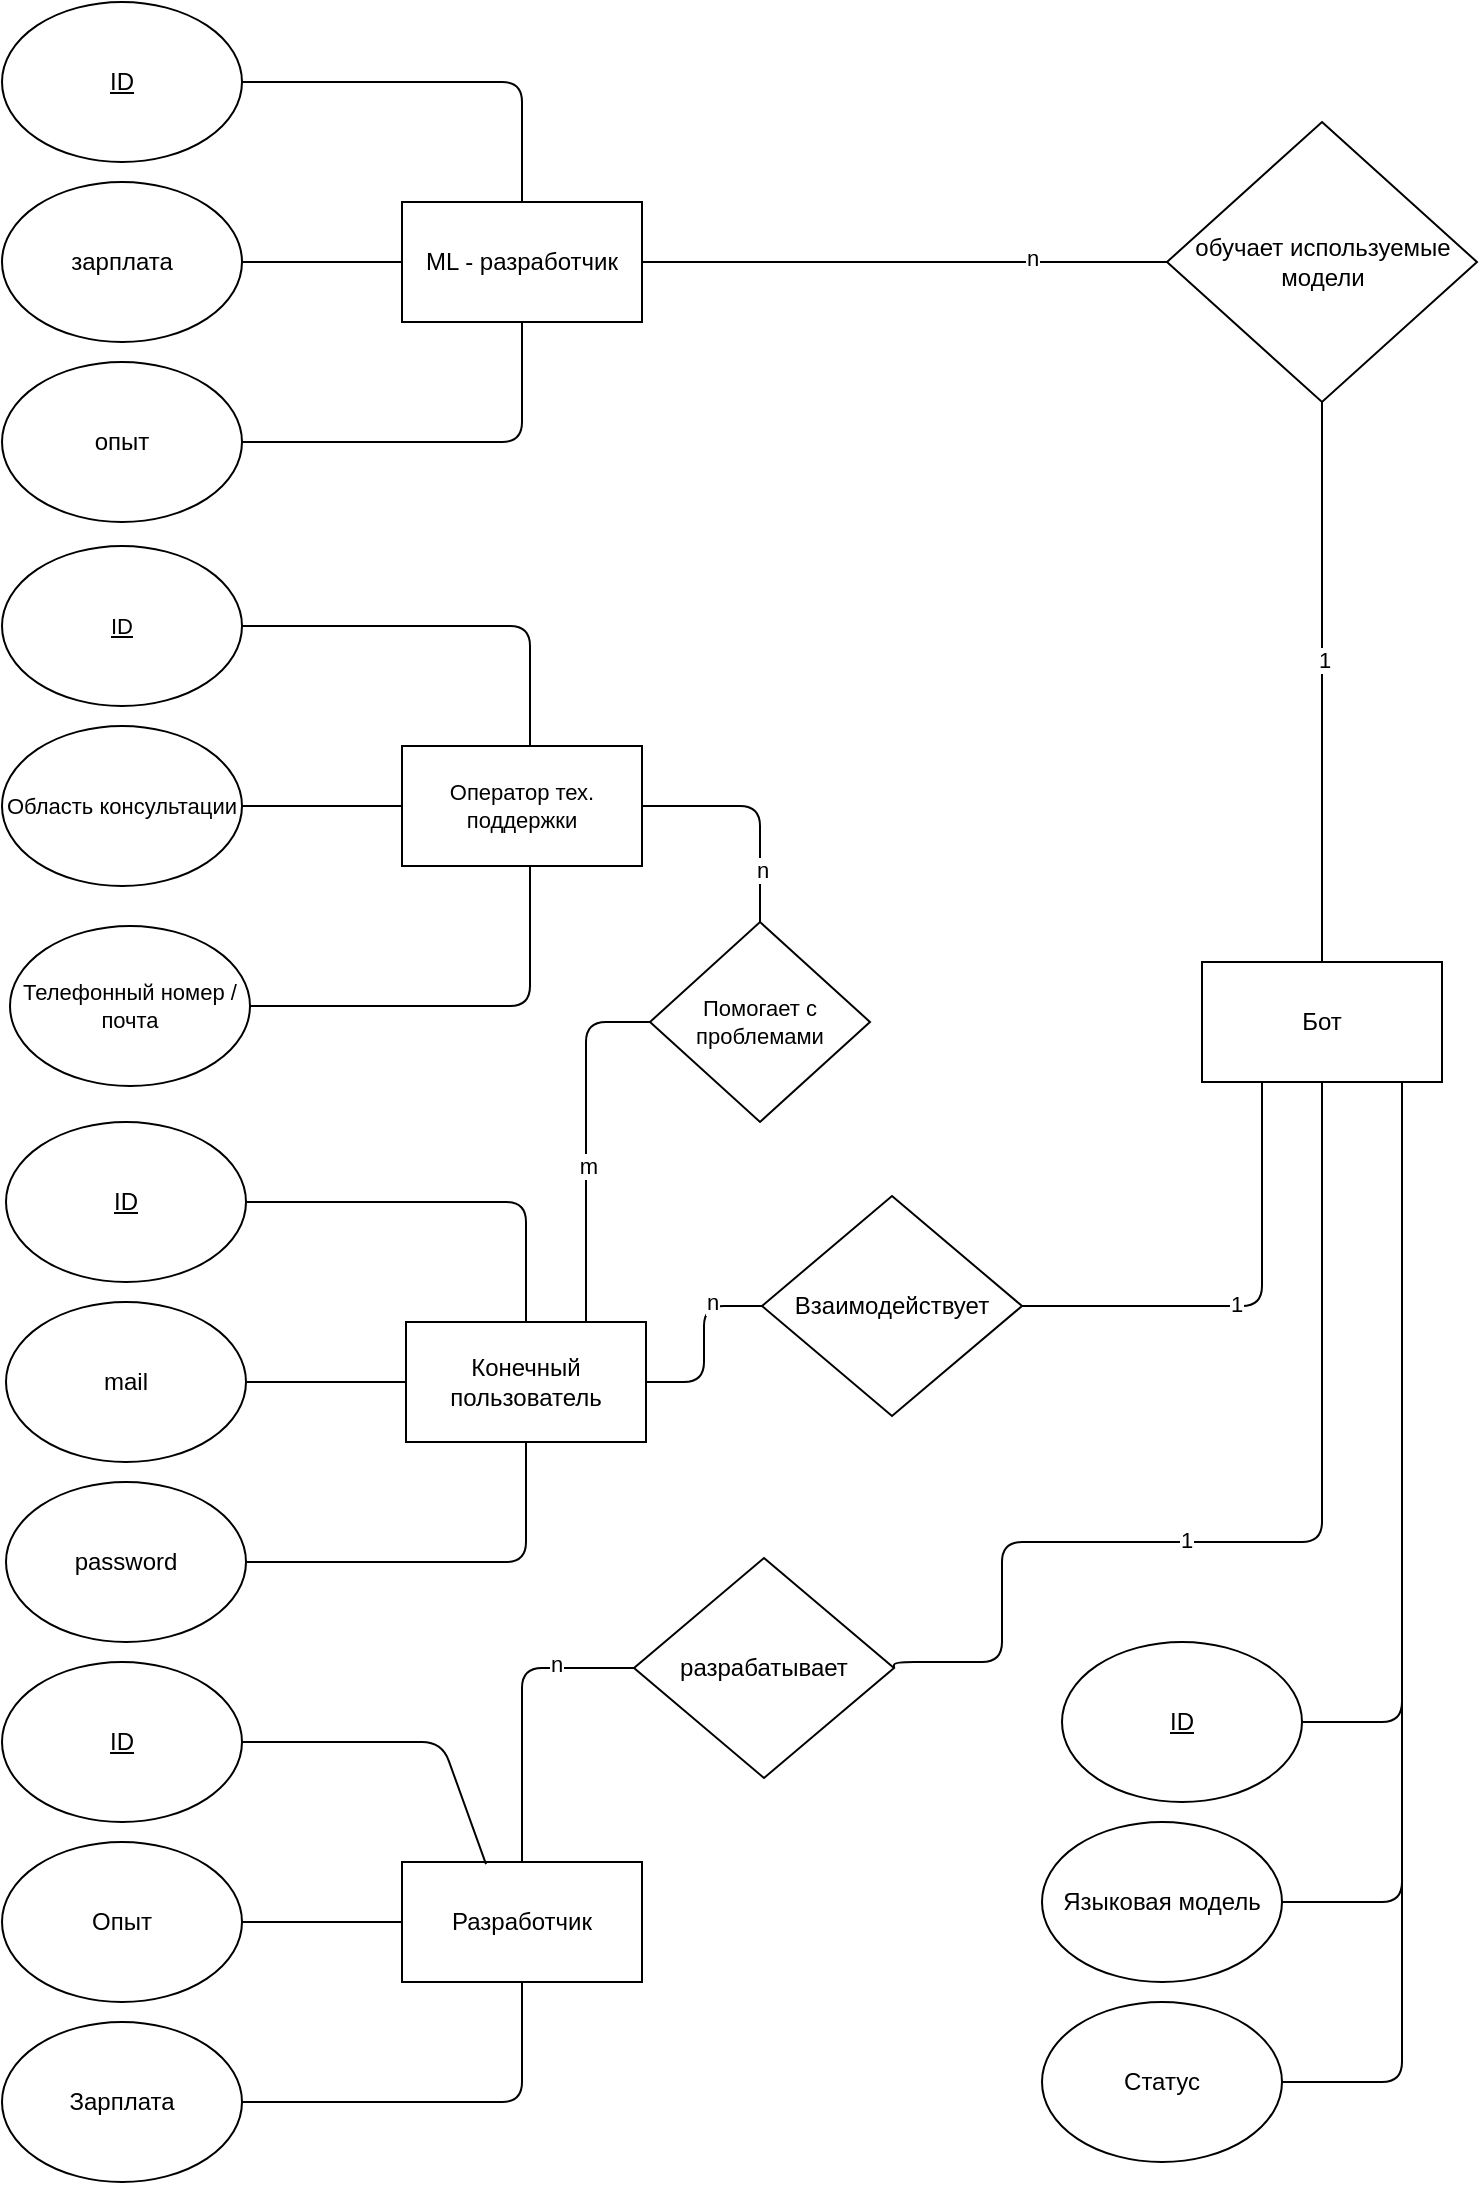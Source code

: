 <mxfile version="27.0.2">
  <diagram name="Страница — 1" id="BObtyVJlGN83evyDPj75">
    <mxGraphModel dx="1234" dy="916" grid="1" gridSize="10" guides="1" tooltips="1" connect="1" arrows="1" fold="1" page="1" pageScale="1" pageWidth="827" pageHeight="1169" math="0" shadow="0">
      <root>
        <mxCell id="0" />
        <mxCell id="1" parent="0" />
        <mxCell id="3iGg0btuq_YMwodRidnw-1" value="&lt;u&gt;ID&lt;/u&gt;" style="ellipse;whiteSpace=wrap;html=1;" vertex="1" parent="1">
          <mxGeometry x="62" y="590" width="120" height="80" as="geometry" />
        </mxCell>
        <mxCell id="3iGg0btuq_YMwodRidnw-2" value="password" style="ellipse;whiteSpace=wrap;html=1;" vertex="1" parent="1">
          <mxGeometry x="62" y="770" width="120" height="80" as="geometry" />
        </mxCell>
        <mxCell id="3iGg0btuq_YMwodRidnw-3" value="mail" style="ellipse;whiteSpace=wrap;html=1;" vertex="1" parent="1">
          <mxGeometry x="62" y="680" width="120" height="80" as="geometry" />
        </mxCell>
        <mxCell id="3iGg0btuq_YMwodRidnw-7" style="edgeStyle=orthogonalEdgeStyle;rounded=1;orthogonalLoop=1;jettySize=auto;html=1;entryX=1;entryY=0.5;entryDx=0;entryDy=0;curved=0;endArrow=none;startFill=0;" edge="1" parent="1" source="3iGg0btuq_YMwodRidnw-4" target="3iGg0btuq_YMwodRidnw-3">
          <mxGeometry relative="1" as="geometry" />
        </mxCell>
        <mxCell id="3iGg0btuq_YMwodRidnw-9" style="edgeStyle=orthogonalEdgeStyle;rounded=1;orthogonalLoop=1;jettySize=auto;html=1;exitX=0.5;exitY=1;exitDx=0;exitDy=0;entryX=1;entryY=0.5;entryDx=0;entryDy=0;curved=0;endArrow=none;startFill=0;" edge="1" parent="1" source="3iGg0btuq_YMwodRidnw-4" target="3iGg0btuq_YMwodRidnw-2">
          <mxGeometry relative="1" as="geometry" />
        </mxCell>
        <mxCell id="3iGg0btuq_YMwodRidnw-11" style="edgeStyle=orthogonalEdgeStyle;rounded=1;orthogonalLoop=1;jettySize=auto;html=1;entryX=0;entryY=0.5;entryDx=0;entryDy=0;curved=0;endArrow=none;startFill=0;" edge="1" parent="1" source="3iGg0btuq_YMwodRidnw-4" target="3iGg0btuq_YMwodRidnw-10">
          <mxGeometry relative="1" as="geometry" />
        </mxCell>
        <mxCell id="3iGg0btuq_YMwodRidnw-12" value="n" style="edgeLabel;html=1;align=center;verticalAlign=middle;resizable=0;points=[];" vertex="1" connectable="0" parent="3iGg0btuq_YMwodRidnw-11">
          <mxGeometry x="0.481" y="2" relative="1" as="geometry">
            <mxPoint as="offset" />
          </mxGeometry>
        </mxCell>
        <mxCell id="3iGg0btuq_YMwodRidnw-4" value="Конечный пользователь" style="rounded=0;whiteSpace=wrap;html=1;" vertex="1" parent="1">
          <mxGeometry x="262" y="690" width="120" height="60" as="geometry" />
        </mxCell>
        <mxCell id="3iGg0btuq_YMwodRidnw-6" value="" style="endArrow=none;html=1;rounded=1;exitX=1;exitY=0.5;exitDx=0;exitDy=0;entryX=0.5;entryY=0;entryDx=0;entryDy=0;curved=0;" edge="1" parent="1" source="3iGg0btuq_YMwodRidnw-1" target="3iGg0btuq_YMwodRidnw-4">
          <mxGeometry width="50" height="50" relative="1" as="geometry">
            <mxPoint x="412" y="1040" as="sourcePoint" />
            <mxPoint x="462" y="990" as="targetPoint" />
            <Array as="points">
              <mxPoint x="322" y="630" />
            </Array>
          </mxGeometry>
        </mxCell>
        <mxCell id="3iGg0btuq_YMwodRidnw-14" style="edgeStyle=orthogonalEdgeStyle;rounded=1;orthogonalLoop=1;jettySize=auto;html=1;endArrow=none;startFill=0;entryX=0.25;entryY=1;entryDx=0;entryDy=0;curved=0;" edge="1" parent="1" source="3iGg0btuq_YMwodRidnw-10" target="3iGg0btuq_YMwodRidnw-13">
          <mxGeometry relative="1" as="geometry">
            <mxPoint x="660" y="640" as="targetPoint" />
          </mxGeometry>
        </mxCell>
        <mxCell id="3iGg0btuq_YMwodRidnw-15" value="1" style="edgeLabel;html=1;align=center;verticalAlign=middle;resizable=0;points=[];" vertex="1" connectable="0" parent="3iGg0btuq_YMwodRidnw-14">
          <mxGeometry x="-0.083" y="1" relative="1" as="geometry">
            <mxPoint as="offset" />
          </mxGeometry>
        </mxCell>
        <mxCell id="3iGg0btuq_YMwodRidnw-10" value="Взаимодействует" style="rhombus;whiteSpace=wrap;html=1;" vertex="1" parent="1">
          <mxGeometry x="440" y="627" width="130" height="110" as="geometry" />
        </mxCell>
        <mxCell id="3iGg0btuq_YMwodRidnw-20" style="edgeStyle=orthogonalEdgeStyle;rounded=1;orthogonalLoop=1;jettySize=auto;html=1;entryX=1;entryY=0.5;entryDx=0;entryDy=0;endArrow=none;startFill=0;curved=0;" edge="1" parent="1" source="3iGg0btuq_YMwodRidnw-13" target="3iGg0btuq_YMwodRidnw-16">
          <mxGeometry relative="1" as="geometry">
            <Array as="points">
              <mxPoint x="760" y="890" />
            </Array>
          </mxGeometry>
        </mxCell>
        <mxCell id="3iGg0btuq_YMwodRidnw-21" style="edgeStyle=orthogonalEdgeStyle;rounded=1;orthogonalLoop=1;jettySize=auto;html=1;entryX=1;entryY=0.5;entryDx=0;entryDy=0;endArrow=none;startFill=0;curved=0;" edge="1" parent="1" source="3iGg0btuq_YMwodRidnw-13" target="3iGg0btuq_YMwodRidnw-17">
          <mxGeometry relative="1" as="geometry">
            <Array as="points">
              <mxPoint x="760" y="980" />
            </Array>
          </mxGeometry>
        </mxCell>
        <mxCell id="3iGg0btuq_YMwodRidnw-22" style="edgeStyle=orthogonalEdgeStyle;shape=connector;curved=0;rounded=1;orthogonalLoop=1;jettySize=auto;html=1;entryX=1;entryY=0.5;entryDx=0;entryDy=0;strokeColor=default;align=center;verticalAlign=middle;fontFamily=Helvetica;fontSize=11;fontColor=default;labelBackgroundColor=default;startFill=0;endArrow=none;" edge="1" parent="1" source="3iGg0btuq_YMwodRidnw-13" target="3iGg0btuq_YMwodRidnw-18">
          <mxGeometry relative="1" as="geometry">
            <Array as="points">
              <mxPoint x="760" y="1070" />
            </Array>
          </mxGeometry>
        </mxCell>
        <mxCell id="3iGg0btuq_YMwodRidnw-13" value="Бот" style="rounded=0;whiteSpace=wrap;html=1;" vertex="1" parent="1">
          <mxGeometry x="660" y="510" width="120" height="60" as="geometry" />
        </mxCell>
        <mxCell id="3iGg0btuq_YMwodRidnw-16" value="&lt;u&gt;ID&lt;/u&gt;" style="ellipse;whiteSpace=wrap;html=1;" vertex="1" parent="1">
          <mxGeometry x="590" y="850" width="120" height="80" as="geometry" />
        </mxCell>
        <mxCell id="3iGg0btuq_YMwodRidnw-17" value="Языковая модель" style="ellipse;whiteSpace=wrap;html=1;" vertex="1" parent="1">
          <mxGeometry x="580" y="940" width="120" height="80" as="geometry" />
        </mxCell>
        <mxCell id="3iGg0btuq_YMwodRidnw-18" value="Статус" style="ellipse;whiteSpace=wrap;html=1;" vertex="1" parent="1">
          <mxGeometry x="580" y="1030" width="120" height="80" as="geometry" />
        </mxCell>
        <mxCell id="3iGg0btuq_YMwodRidnw-23" value="&lt;u&gt;ID&lt;/u&gt;" style="ellipse;whiteSpace=wrap;html=1;" vertex="1" parent="1">
          <mxGeometry x="60" y="860" width="120" height="80" as="geometry" />
        </mxCell>
        <mxCell id="3iGg0btuq_YMwodRidnw-24" value="Зарплата" style="ellipse;whiteSpace=wrap;html=1;" vertex="1" parent="1">
          <mxGeometry x="60" y="1040" width="120" height="80" as="geometry" />
        </mxCell>
        <mxCell id="3iGg0btuq_YMwodRidnw-25" value="Опыт" style="ellipse;whiteSpace=wrap;html=1;" vertex="1" parent="1">
          <mxGeometry x="60" y="950" width="120" height="80" as="geometry" />
        </mxCell>
        <mxCell id="3iGg0btuq_YMwodRidnw-26" style="edgeStyle=orthogonalEdgeStyle;rounded=1;orthogonalLoop=1;jettySize=auto;html=1;entryX=1;entryY=0.5;entryDx=0;entryDy=0;curved=0;endArrow=none;startFill=0;" edge="1" parent="1" source="3iGg0btuq_YMwodRidnw-30" target="3iGg0btuq_YMwodRidnw-25">
          <mxGeometry relative="1" as="geometry" />
        </mxCell>
        <mxCell id="3iGg0btuq_YMwodRidnw-27" style="edgeStyle=orthogonalEdgeStyle;rounded=1;orthogonalLoop=1;jettySize=auto;html=1;exitX=0.5;exitY=1;exitDx=0;exitDy=0;entryX=1;entryY=0.5;entryDx=0;entryDy=0;curved=0;endArrow=none;startFill=0;" edge="1" parent="1" source="3iGg0btuq_YMwodRidnw-30" target="3iGg0btuq_YMwodRidnw-24">
          <mxGeometry relative="1" as="geometry" />
        </mxCell>
        <mxCell id="3iGg0btuq_YMwodRidnw-28" style="edgeStyle=orthogonalEdgeStyle;rounded=1;orthogonalLoop=1;jettySize=auto;html=1;entryX=0;entryY=0.5;entryDx=0;entryDy=0;curved=0;endArrow=none;startFill=0;" edge="1" parent="1" source="3iGg0btuq_YMwodRidnw-30" target="3iGg0btuq_YMwodRidnw-34">
          <mxGeometry relative="1" as="geometry" />
        </mxCell>
        <mxCell id="3iGg0btuq_YMwodRidnw-29" value="n" style="edgeLabel;html=1;align=center;verticalAlign=middle;resizable=0;points=[];" vertex="1" connectable="0" parent="3iGg0btuq_YMwodRidnw-28">
          <mxGeometry x="0.481" y="2" relative="1" as="geometry">
            <mxPoint as="offset" />
          </mxGeometry>
        </mxCell>
        <mxCell id="3iGg0btuq_YMwodRidnw-30" value="Разработчик" style="rounded=0;whiteSpace=wrap;html=1;" vertex="1" parent="1">
          <mxGeometry x="260" y="960" width="120" height="60" as="geometry" />
        </mxCell>
        <mxCell id="3iGg0btuq_YMwodRidnw-31" value="" style="endArrow=none;html=1;rounded=1;exitX=1;exitY=0.5;exitDx=0;exitDy=0;entryX=0.35;entryY=0.017;entryDx=0;entryDy=0;curved=0;entryPerimeter=0;" edge="1" parent="1" source="3iGg0btuq_YMwodRidnw-23" target="3iGg0btuq_YMwodRidnw-30">
          <mxGeometry width="50" height="50" relative="1" as="geometry">
            <mxPoint x="410" y="1310" as="sourcePoint" />
            <mxPoint x="460" y="1260" as="targetPoint" />
            <Array as="points">
              <mxPoint x="280" y="900" />
            </Array>
          </mxGeometry>
        </mxCell>
        <mxCell id="3iGg0btuq_YMwodRidnw-32" style="edgeStyle=orthogonalEdgeStyle;rounded=1;orthogonalLoop=1;jettySize=auto;html=1;endArrow=none;startFill=0;entryX=0.5;entryY=1;entryDx=0;entryDy=0;curved=0;exitX=1;exitY=0.5;exitDx=0;exitDy=0;" edge="1" parent="1" source="3iGg0btuq_YMwodRidnw-34" target="3iGg0btuq_YMwodRidnw-13">
          <mxGeometry relative="1" as="geometry">
            <mxPoint x="660" y="780" as="targetPoint" />
            <Array as="points">
              <mxPoint x="506" y="860" />
              <mxPoint x="560" y="860" />
              <mxPoint x="560" y="800" />
              <mxPoint x="720" y="800" />
            </Array>
          </mxGeometry>
        </mxCell>
        <mxCell id="3iGg0btuq_YMwodRidnw-43" value="1" style="edgeLabel;html=1;align=center;verticalAlign=middle;resizable=0;points=[];fontFamily=Helvetica;fontSize=11;fontColor=default;labelBackgroundColor=default;" vertex="1" connectable="0" parent="3iGg0btuq_YMwodRidnw-32">
          <mxGeometry x="-0.177" y="1" relative="1" as="geometry">
            <mxPoint as="offset" />
          </mxGeometry>
        </mxCell>
        <mxCell id="3iGg0btuq_YMwodRidnw-34" value="разрабатывает" style="rhombus;whiteSpace=wrap;html=1;" vertex="1" parent="1">
          <mxGeometry x="376" y="808" width="130" height="110" as="geometry" />
        </mxCell>
        <mxCell id="3iGg0btuq_YMwodRidnw-44" value="&lt;u&gt;ID&lt;/u&gt;" style="ellipse;whiteSpace=wrap;html=1;" vertex="1" parent="1">
          <mxGeometry x="60" y="30" width="120" height="80" as="geometry" />
        </mxCell>
        <mxCell id="3iGg0btuq_YMwodRidnw-45" value="опыт" style="ellipse;whiteSpace=wrap;html=1;" vertex="1" parent="1">
          <mxGeometry x="60" y="210" width="120" height="80" as="geometry" />
        </mxCell>
        <mxCell id="3iGg0btuq_YMwodRidnw-46" value="зарплата" style="ellipse;whiteSpace=wrap;html=1;" vertex="1" parent="1">
          <mxGeometry x="60" y="120" width="120" height="80" as="geometry" />
        </mxCell>
        <mxCell id="3iGg0btuq_YMwodRidnw-47" style="edgeStyle=orthogonalEdgeStyle;rounded=1;orthogonalLoop=1;jettySize=auto;html=1;entryX=1;entryY=0.5;entryDx=0;entryDy=0;curved=0;endArrow=none;startFill=0;" edge="1" parent="1" source="3iGg0btuq_YMwodRidnw-51" target="3iGg0btuq_YMwodRidnw-46">
          <mxGeometry relative="1" as="geometry" />
        </mxCell>
        <mxCell id="3iGg0btuq_YMwodRidnw-48" style="edgeStyle=orthogonalEdgeStyle;rounded=1;orthogonalLoop=1;jettySize=auto;html=1;exitX=0.5;exitY=1;exitDx=0;exitDy=0;entryX=1;entryY=0.5;entryDx=0;entryDy=0;curved=0;endArrow=none;startFill=0;" edge="1" parent="1" source="3iGg0btuq_YMwodRidnw-51" target="3iGg0btuq_YMwodRidnw-45">
          <mxGeometry relative="1" as="geometry" />
        </mxCell>
        <mxCell id="3iGg0btuq_YMwodRidnw-49" style="edgeStyle=orthogonalEdgeStyle;rounded=1;orthogonalLoop=1;jettySize=auto;html=1;entryX=0;entryY=0.5;entryDx=0;entryDy=0;curved=0;endArrow=none;startFill=0;" edge="1" parent="1" source="3iGg0btuq_YMwodRidnw-51" target="3iGg0btuq_YMwodRidnw-55">
          <mxGeometry relative="1" as="geometry">
            <mxPoint x="434" y="160" as="targetPoint" />
            <Array as="points">
              <mxPoint x="480" y="160" />
              <mxPoint x="480" y="160" />
            </Array>
          </mxGeometry>
        </mxCell>
        <mxCell id="3iGg0btuq_YMwodRidnw-50" value="n" style="edgeLabel;html=1;align=center;verticalAlign=middle;resizable=0;points=[];" vertex="1" connectable="0" parent="3iGg0btuq_YMwodRidnw-49">
          <mxGeometry x="0.481" y="2" relative="1" as="geometry">
            <mxPoint as="offset" />
          </mxGeometry>
        </mxCell>
        <mxCell id="3iGg0btuq_YMwodRidnw-51" value="ML - разработчик" style="rounded=0;whiteSpace=wrap;html=1;" vertex="1" parent="1">
          <mxGeometry x="260" y="130" width="120" height="60" as="geometry" />
        </mxCell>
        <mxCell id="3iGg0btuq_YMwodRidnw-52" value="" style="endArrow=none;html=1;rounded=1;exitX=1;exitY=0.5;exitDx=0;exitDy=0;entryX=0.5;entryY=0;entryDx=0;entryDy=0;curved=0;" edge="1" parent="1" source="3iGg0btuq_YMwodRidnw-44" target="3iGg0btuq_YMwodRidnw-51">
          <mxGeometry width="50" height="50" relative="1" as="geometry">
            <mxPoint x="410" y="480" as="sourcePoint" />
            <mxPoint x="460" y="430" as="targetPoint" />
            <Array as="points">
              <mxPoint x="320" y="70" />
            </Array>
          </mxGeometry>
        </mxCell>
        <mxCell id="3iGg0btuq_YMwodRidnw-53" style="edgeStyle=orthogonalEdgeStyle;rounded=1;orthogonalLoop=1;jettySize=auto;html=1;endArrow=none;startFill=0;entryX=0.5;entryY=0;entryDx=0;entryDy=0;curved=0;" edge="1" parent="1" source="3iGg0btuq_YMwodRidnw-55" target="3iGg0btuq_YMwodRidnw-13">
          <mxGeometry relative="1" as="geometry">
            <mxPoint x="660" y="200" as="targetPoint" />
          </mxGeometry>
        </mxCell>
        <mxCell id="3iGg0btuq_YMwodRidnw-54" value="1" style="edgeLabel;html=1;align=center;verticalAlign=middle;resizable=0;points=[];" vertex="1" connectable="0" parent="3iGg0btuq_YMwodRidnw-53">
          <mxGeometry x="-0.083" y="1" relative="1" as="geometry">
            <mxPoint as="offset" />
          </mxGeometry>
        </mxCell>
        <mxCell id="3iGg0btuq_YMwodRidnw-55" value="обучает используемые модели" style="rhombus;whiteSpace=wrap;html=1;" vertex="1" parent="1">
          <mxGeometry x="642.5" y="90" width="155" height="140" as="geometry" />
        </mxCell>
        <mxCell id="3iGg0btuq_YMwodRidnw-67" style="edgeStyle=orthogonalEdgeStyle;shape=connector;curved=0;rounded=1;orthogonalLoop=1;jettySize=auto;html=1;entryX=1;entryY=0.5;entryDx=0;entryDy=0;strokeColor=default;align=center;verticalAlign=middle;fontFamily=Helvetica;fontSize=11;fontColor=default;labelBackgroundColor=default;startFill=0;endArrow=none;" edge="1" parent="1" source="3iGg0btuq_YMwodRidnw-63" target="3iGg0btuq_YMwodRidnw-64">
          <mxGeometry relative="1" as="geometry">
            <Array as="points">
              <mxPoint x="324" y="342" />
            </Array>
          </mxGeometry>
        </mxCell>
        <mxCell id="3iGg0btuq_YMwodRidnw-68" style="edgeStyle=orthogonalEdgeStyle;shape=connector;curved=0;rounded=1;orthogonalLoop=1;jettySize=auto;html=1;entryX=1;entryY=0.5;entryDx=0;entryDy=0;strokeColor=default;align=center;verticalAlign=middle;fontFamily=Helvetica;fontSize=11;fontColor=default;labelBackgroundColor=default;startFill=0;endArrow=none;" edge="1" parent="1" source="3iGg0btuq_YMwodRidnw-63" target="3iGg0btuq_YMwodRidnw-65">
          <mxGeometry relative="1" as="geometry" />
        </mxCell>
        <mxCell id="3iGg0btuq_YMwodRidnw-69" style="edgeStyle=orthogonalEdgeStyle;shape=connector;curved=0;rounded=1;orthogonalLoop=1;jettySize=auto;html=1;entryX=1;entryY=0.5;entryDx=0;entryDy=0;strokeColor=default;align=center;verticalAlign=middle;fontFamily=Helvetica;fontSize=11;fontColor=default;labelBackgroundColor=default;startFill=0;endArrow=none;" edge="1" parent="1" source="3iGg0btuq_YMwodRidnw-63" target="3iGg0btuq_YMwodRidnw-66">
          <mxGeometry relative="1" as="geometry">
            <Array as="points">
              <mxPoint x="324" y="532" />
            </Array>
          </mxGeometry>
        </mxCell>
        <mxCell id="3iGg0btuq_YMwodRidnw-71" style="edgeStyle=orthogonalEdgeStyle;shape=connector;curved=0;rounded=1;orthogonalLoop=1;jettySize=auto;html=1;entryX=0.5;entryY=0;entryDx=0;entryDy=0;strokeColor=default;align=center;verticalAlign=middle;fontFamily=Helvetica;fontSize=11;fontColor=default;labelBackgroundColor=default;startFill=0;endArrow=none;" edge="1" parent="1" source="3iGg0btuq_YMwodRidnw-63" target="3iGg0btuq_YMwodRidnw-70">
          <mxGeometry relative="1" as="geometry" />
        </mxCell>
        <mxCell id="3iGg0btuq_YMwodRidnw-73" value="n" style="edgeLabel;html=1;align=center;verticalAlign=middle;resizable=0;points=[];fontFamily=Helvetica;fontSize=11;fontColor=default;labelBackgroundColor=default;" vertex="1" connectable="0" parent="3iGg0btuq_YMwodRidnw-71">
          <mxGeometry x="0.556" y="1" relative="1" as="geometry">
            <mxPoint as="offset" />
          </mxGeometry>
        </mxCell>
        <mxCell id="3iGg0btuq_YMwodRidnw-63" value="Оператор тех. поддержки" style="rounded=0;whiteSpace=wrap;html=1;fontFamily=Helvetica;fontSize=11;fontColor=default;labelBackgroundColor=default;" vertex="1" parent="1">
          <mxGeometry x="260" y="402" width="120" height="60" as="geometry" />
        </mxCell>
        <mxCell id="3iGg0btuq_YMwodRidnw-64" value="&lt;u&gt;ID&lt;/u&gt;" style="ellipse;whiteSpace=wrap;html=1;fontFamily=Helvetica;fontSize=11;fontColor=default;labelBackgroundColor=default;" vertex="1" parent="1">
          <mxGeometry x="60" y="302" width="120" height="80" as="geometry" />
        </mxCell>
        <mxCell id="3iGg0btuq_YMwodRidnw-65" value="Область консультации" style="ellipse;whiteSpace=wrap;html=1;fontFamily=Helvetica;fontSize=11;fontColor=default;labelBackgroundColor=none;" vertex="1" parent="1">
          <mxGeometry x="60" y="392" width="120" height="80" as="geometry" />
        </mxCell>
        <mxCell id="3iGg0btuq_YMwodRidnw-66" value="Телефонный номер / почта" style="ellipse;whiteSpace=wrap;html=1;fontFamily=Helvetica;fontSize=11;fontColor=default;labelBackgroundColor=none;" vertex="1" parent="1">
          <mxGeometry x="64" y="492" width="120" height="80" as="geometry" />
        </mxCell>
        <mxCell id="3iGg0btuq_YMwodRidnw-72" style="edgeStyle=orthogonalEdgeStyle;shape=connector;curved=0;rounded=1;orthogonalLoop=1;jettySize=auto;html=1;entryX=0.75;entryY=0;entryDx=0;entryDy=0;strokeColor=default;align=center;verticalAlign=middle;fontFamily=Helvetica;fontSize=11;fontColor=default;labelBackgroundColor=default;startFill=0;endArrow=none;" edge="1" parent="1" source="3iGg0btuq_YMwodRidnw-70" target="3iGg0btuq_YMwodRidnw-4">
          <mxGeometry relative="1" as="geometry" />
        </mxCell>
        <mxCell id="3iGg0btuq_YMwodRidnw-74" value="m" style="edgeLabel;html=1;align=center;verticalAlign=middle;resizable=0;points=[];fontFamily=Helvetica;fontSize=11;fontColor=default;labelBackgroundColor=default;" vertex="1" connectable="0" parent="3iGg0btuq_YMwodRidnw-72">
          <mxGeometry x="0.141" y="1" relative="1" as="geometry">
            <mxPoint as="offset" />
          </mxGeometry>
        </mxCell>
        <mxCell id="3iGg0btuq_YMwodRidnw-70" value="&lt;span&gt;Помогает с проблемами&lt;/span&gt;" style="rhombus;whiteSpace=wrap;html=1;fontFamily=Helvetica;fontSize=11;fontColor=default;labelBackgroundColor=none;" vertex="1" parent="1">
          <mxGeometry x="384" y="490" width="110" height="100" as="geometry" />
        </mxCell>
      </root>
    </mxGraphModel>
  </diagram>
</mxfile>
